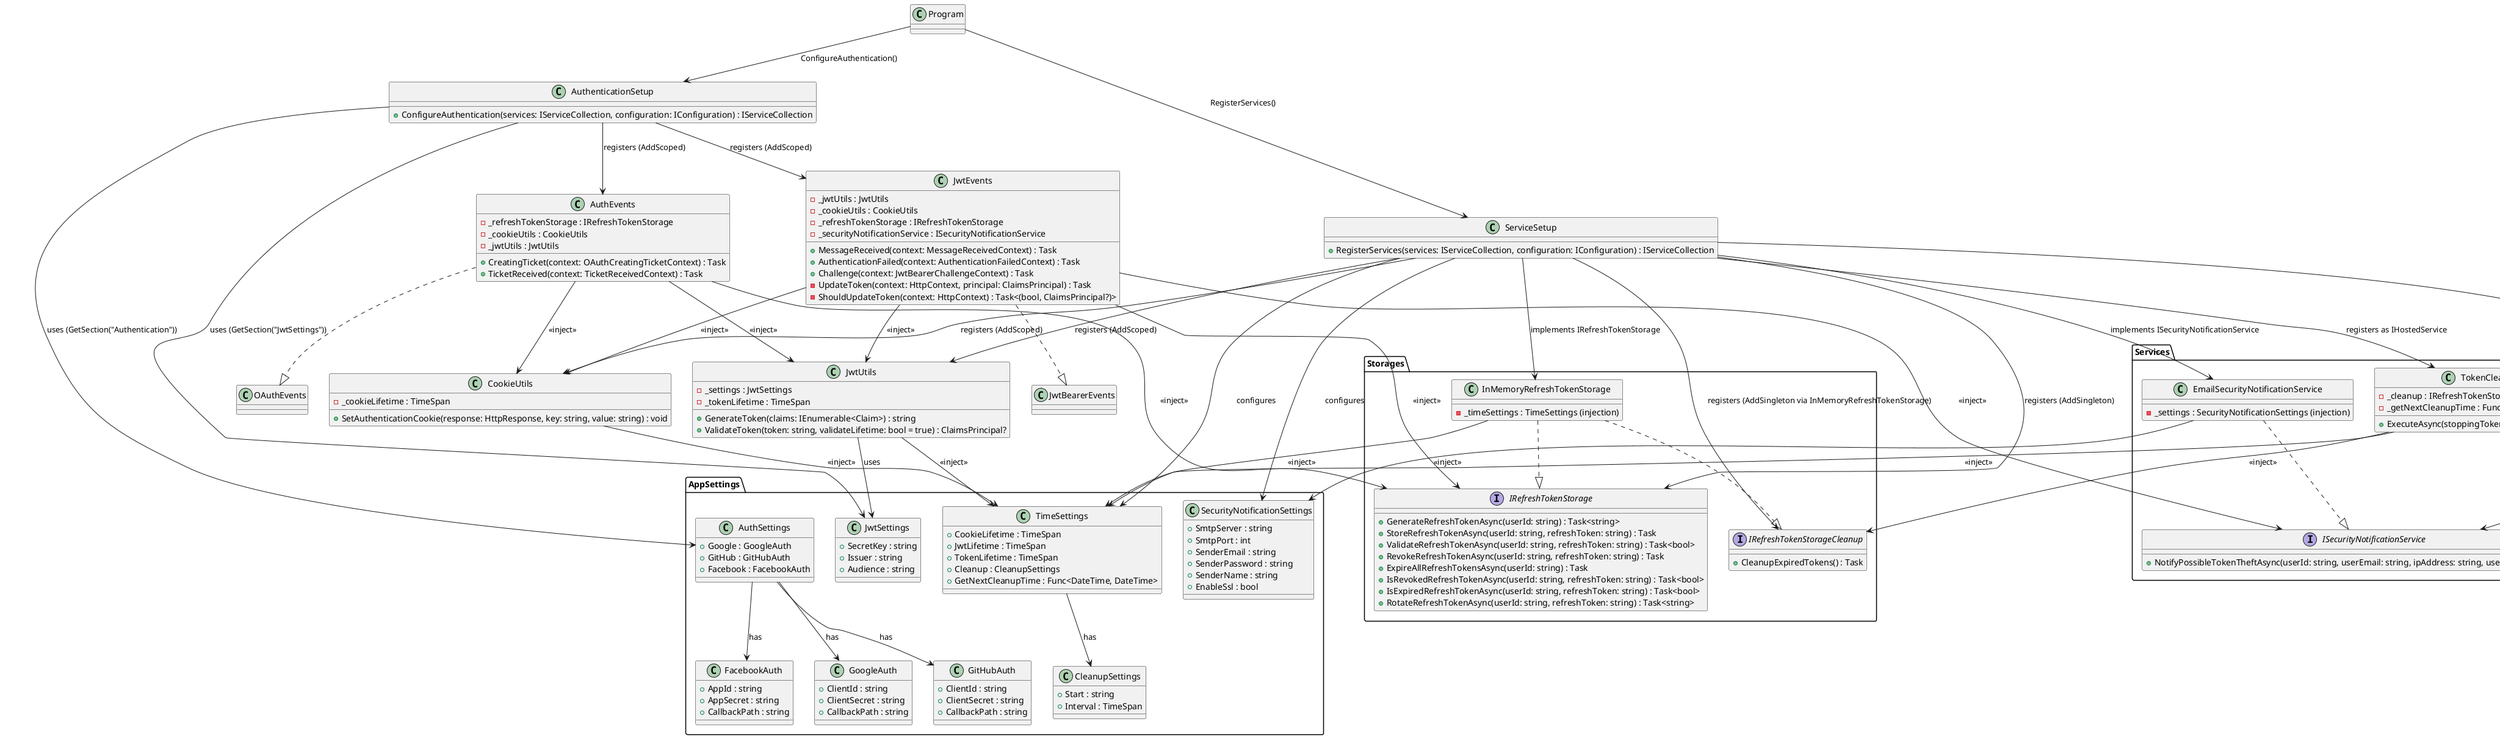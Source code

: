 @startuml multi-auth
' === PACKAGES ===
package "AppSettings"{
    class AuthSettings {
        +Google : GoogleAuth
        +GitHub : GitHubAuth
        +Facebook : FacebookAuth
    }

    class GoogleAuth {
        +ClientId : string
        +ClientSecret : string
        +CallbackPath : string
    }

    class GitHubAuth {
        +ClientId : string
        +ClientSecret : string
        +CallbackPath : string
    }

    class FacebookAuth {
        +AppId : string
        +AppSecret : string
        +CallbackPath : string
    }

    AuthSettings --> GoogleAuth : has
    AuthSettings --> GitHubAuth : has
    AuthSettings --> FacebookAuth : has

    class JwtSettings {
        +SecretKey : string
        +Issuer : string
        +Audience : string
    }

    class SecurityNotificationSettings {
        +SmtpServer : string
        +SmtpPort : int
        +SenderEmail : string
        +SenderPassword : string
        +SenderName : string
        +EnableSsl : bool
    }

    class TimeSettings {
        +CookieLifetime : TimeSpan
        +JwtLifetime : TimeSpan
        +TokenLifetime : TimeSpan
        +Cleanup : CleanupSettings
        +GetNextCleanupTime : Func<DateTime, DateTime>
    }

    class CleanupSettings {
        +Start : string
        +Interval : TimeSpan
    }

    TimeSettings --> CleanupSettings : has
}

package "Storages" {
    interface IRefreshTokenStorage {
        +GenerateRefreshTokenAsync(userId: string) : Task<string>
        +StoreRefreshTokenAsync(userId: string, refreshToken: string) : Task
        +ValidateRefreshTokenAsync(userId: string, refreshToken: string) : Task<bool>
        +RevokeRefreshTokenAsync(userId: string, refreshToken: string) : Task
        +ExpireAllRefreshTokensAsync(userId: string) : Task
        +IsRevokedRefreshTokenAsync(userId: string, refreshToken: string) : Task<bool>
        +IsExpiredRefreshTokenAsync(userId: string, refreshToken: string) : Task<bool>
        +RotateRefreshTokenAsync(userId: string, refreshToken: string) : Task<string>
    }

    interface IRefreshTokenStorageCleanup {
        +CleanupExpiredTokens() : Task
    }

    class InMemoryRefreshTokenStorage {
        -_timeSettings : TimeSettings (injection)
    }

    InMemoryRefreshTokenStorage ..|> IRefreshTokenStorage
    InMemoryRefreshTokenStorage ..|> IRefreshTokenStorageCleanup
    InMemoryRefreshTokenStorage --> TimeSettings : <<inject>>
}

package "Services" {
    interface ISecurityNotificationService {
        +NotifyPossibleTokenTheftAsync(userId: string, userEmail: string, ipAddress: string, userAgent: string) : Task
    }

    class EmailSecurityNotificationService {
        -_settings : SecurityNotificationSettings (injection)
    }

    EmailSecurityNotificationService ..|> ISecurityNotificationService
    EmailSecurityNotificationService --> SecurityNotificationSettings : <<inject>>

    class TokenCleanupService {
        -_cleanup : IRefreshTokenStorageCleanup
        -_getNextCleanupTime : Func<DateTime, DateTime>
        +ExecuteAsync(stoppingToken: CancellationToken) : Task
    }

    TokenCleanupService --> IRefreshTokenStorageCleanup : <<inject>>
    TokenCleanupService --> TimeSettings : <<inject>>
}

' === EXTEND CLASS ===
class AuthenticationSetup {
    +ConfigureAuthentication(services: IServiceCollection, configuration: IConfiguration) : IServiceCollection
}

class ServiceSetup {
    +RegisterServices(services: IServiceCollection, configuration: IConfiguration) : IServiceCollection
}

' === EVENT CLASS ===
class AuthEvents {
    -_refreshTokenStorage : IRefreshTokenStorage
    -_cookieUtils : CookieUtils
    -_jwtUtils : JwtUtils
    +CreatingTicket(context: OAuthCreatingTicketContext) : Task
    +TicketReceived(context: TicketReceivedContext) : Task
}

class JwtEvents {
    -_jwtUtils : JwtUtils
    -_cookieUtils : CookieUtils
    -_refreshTokenStorage : IRefreshTokenStorage
    -_securityNotificationService : ISecurityNotificationService
    +MessageReceived(context: MessageReceivedContext) : Task
    +AuthenticationFailed(context: AuthenticationFailedContext) : Task
    +Challenge(context: JwtBearerChallengeContext) : Task
    -UpdateToken(context: HttpContext, principal: ClaimsPrincipal) : Task
    -ShouldUpdateToken(context: HttpContext) : Task<(bool, ClaimsPrincipal?)>
}

' === UTILITY CLASS ===
class JwtUtils {
    -_settings : JwtSettings
    -_tokenLifetime : TimeSpan
    +GenerateToken(claims: IEnumerable<Claim>) : string
    +ValidateToken(token: string, validateLifetime: bool = true) : ClaimsPrincipal?
}

class CookieUtils {
    -_cookieLifetime : TimeSpan
    +SetAuthenticationCookie(response: HttpResponse, key: string, value: string) : void
}

' === CLASS INHERITANCE ===
AuthEvents ..|> OAuthEvents
JwtEvents ..|> JwtBearerEvents

' === DEPENDENCIES ===
JwtUtils --> JwtSettings : uses
JwtUtils --> TimeSettings : <<inject>>

CookieUtils --> TimeSettings : <<inject>>

AuthEvents --> IRefreshTokenStorage : <<inject>>
AuthEvents --> CookieUtils : <<inject>>
AuthEvents --> JwtUtils : <<inject>>

JwtEvents --> JwtUtils : <<inject>>
JwtEvents --> CookieUtils : <<inject>>
JwtEvents --> IRefreshTokenStorage : <<inject>>
JwtEvents --> ISecurityNotificationService : <<inject>>

AuthenticationSetup --> JwtSettings : uses (GetSection("JwtSettings"))
AuthenticationSetup --> AuthSettings : uses (GetSection("Authentication"))
AuthenticationSetup --> JwtEvents : registers (AddScoped)
AuthenticationSetup --> AuthEvents : registers (AddScoped)

ServiceSetup --> TimeSettings : configures
ServiceSetup --> SecurityNotificationSettings : configures
ServiceSetup --> CookieUtils : registers (AddScoped)
ServiceSetup --> JwtUtils : registers (AddScoped)
ServiceSetup --> IRefreshTokenStorage : registers (AddSingleton)
ServiceSetup --> InMemoryRefreshTokenStorage : implements IRefreshTokenStorage
ServiceSetup --> IRefreshTokenStorageCleanup : registers (AddSingleton via InMemoryRefreshTokenStorage)
ServiceSetup --> TokenCleanupService : registers as IHostedService
ServiceSetup --> ISecurityNotificationService : registers (AddScoped)
ServiceSetup --> EmailSecurityNotificationService : implements ISecurityNotificationService

' === PROGRAM ===
class Program
Program --> AuthenticationSetup : ConfigureAuthentication()
Program --> ServiceSetup : RegisterServices()

@enduml